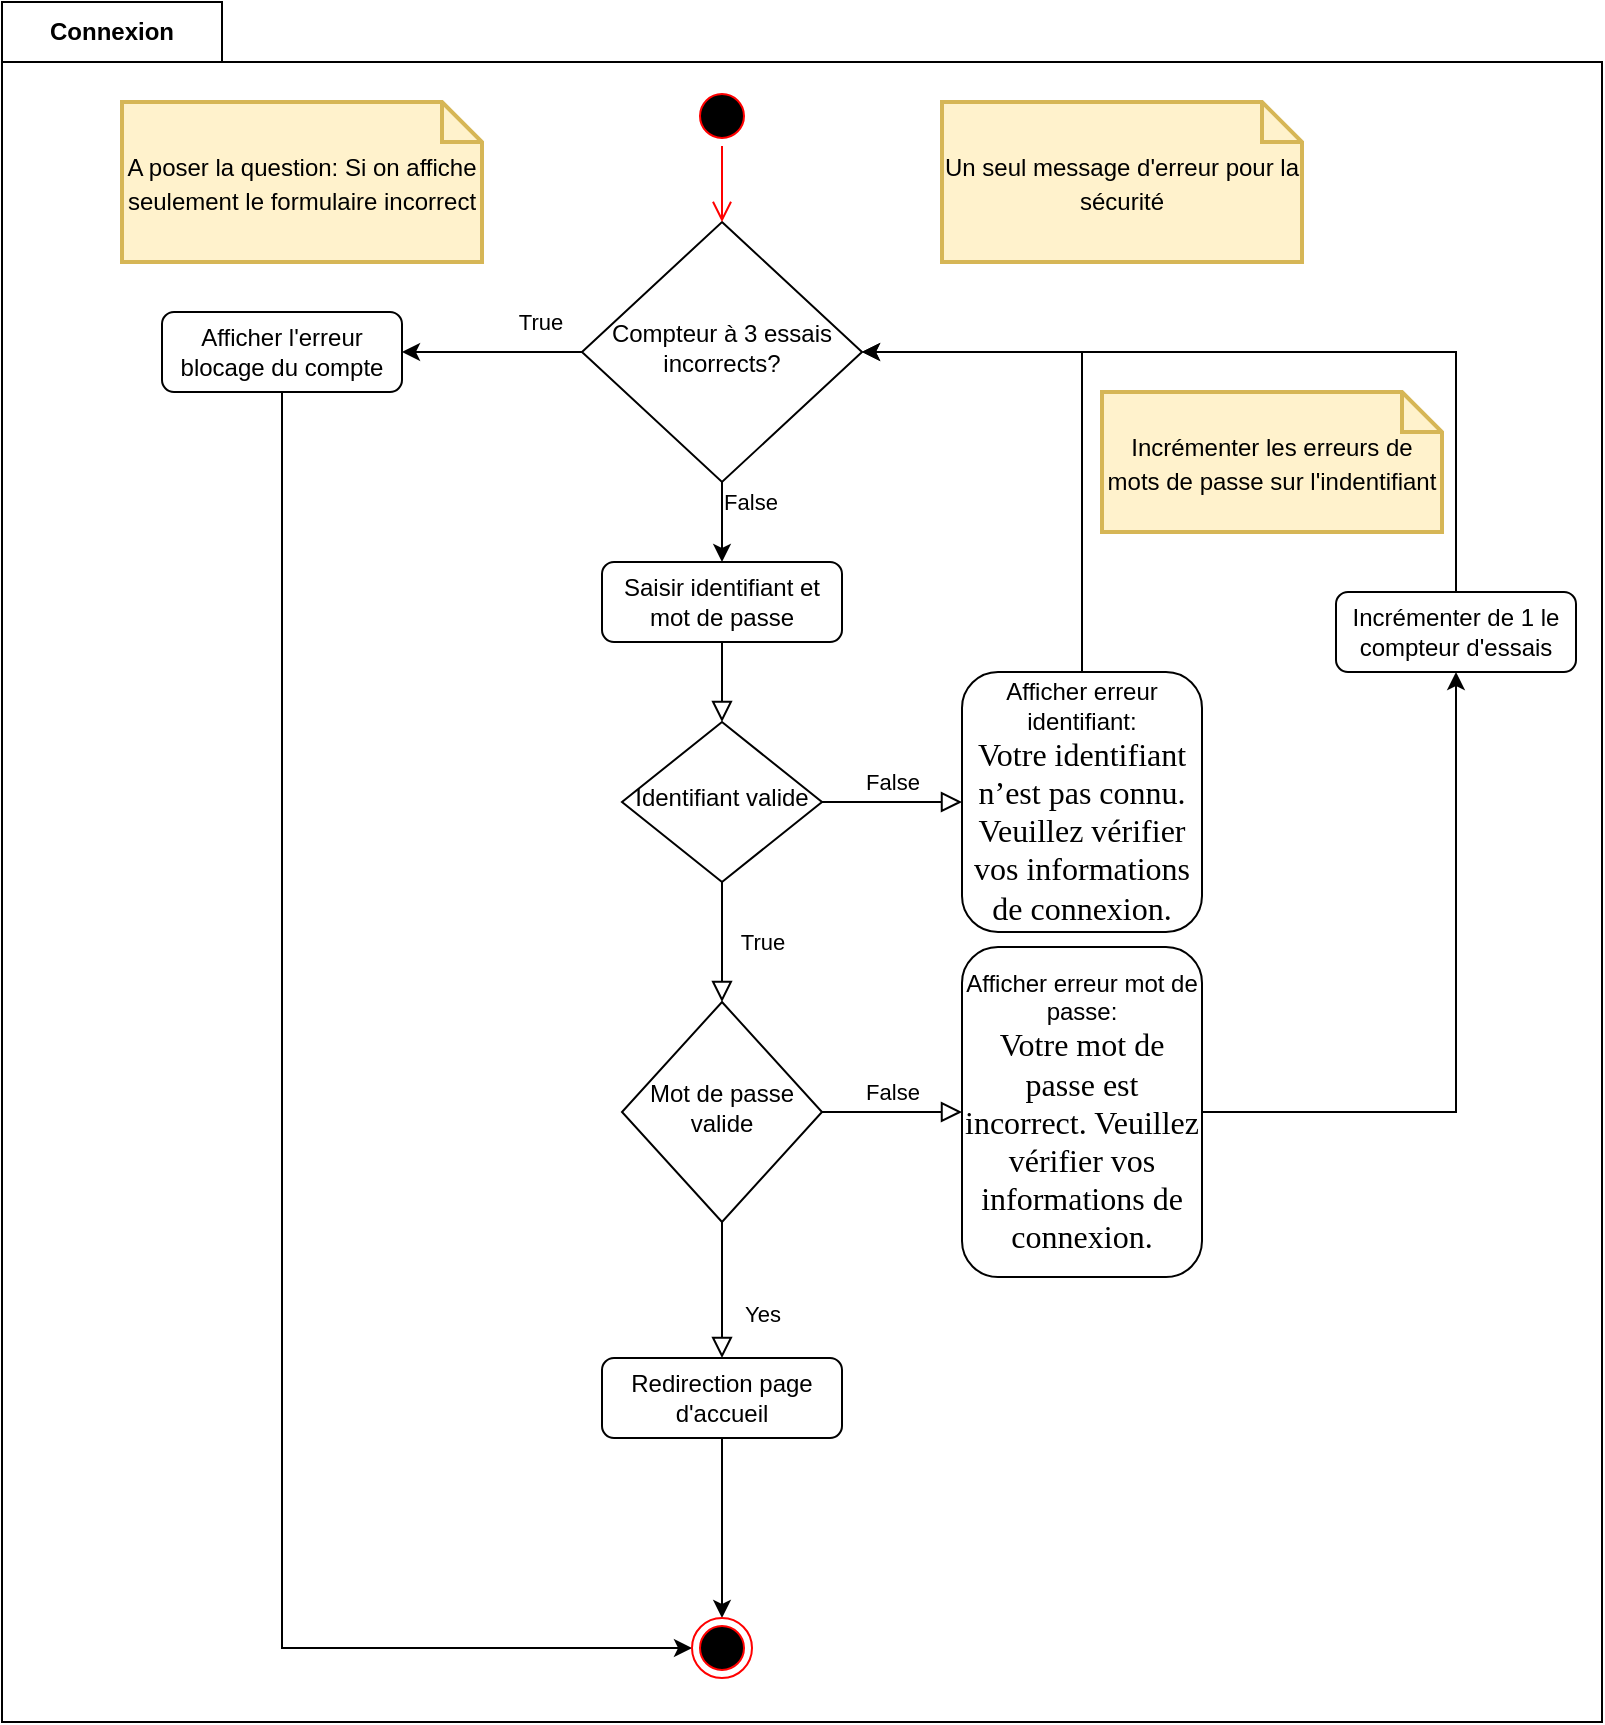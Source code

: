 <mxfile version="24.4.8" type="device">
  <diagram id="C5RBs43oDa-KdzZeNtuy" name="Page-1">
    <mxGraphModel dx="1500" dy="956" grid="1" gridSize="10" guides="1" tooltips="1" connect="1" arrows="1" fold="1" page="1" pageScale="1" pageWidth="827" pageHeight="1169" math="0" shadow="0">
      <root>
        <mxCell id="WIyWlLk6GJQsqaUBKTNV-0" />
        <mxCell id="WIyWlLk6GJQsqaUBKTNV-1" parent="WIyWlLk6GJQsqaUBKTNV-0" />
        <mxCell id="kBvuuA9bHsC6NyTCARyE-17" value="Connexion" style="shape=folder;fontStyle=1;tabWidth=110;tabHeight=30;tabPosition=left;html=1;boundedLbl=1;labelInHeader=1;container=1;collapsible=0;recursiveResize=0;whiteSpace=wrap;" vertex="1" parent="WIyWlLk6GJQsqaUBKTNV-1">
          <mxGeometry x="40" y="10" width="800" height="860" as="geometry" />
        </mxCell>
        <mxCell id="kBvuuA9bHsC6NyTCARyE-23" style="edgeStyle=orthogonalEdgeStyle;rounded=0;orthogonalLoop=1;jettySize=auto;html=1;exitX=0.5;exitY=0;exitDx=0;exitDy=0;entryX=1;entryY=0.5;entryDx=0;entryDy=0;" edge="1" parent="kBvuuA9bHsC6NyTCARyE-17" source="kBvuuA9bHsC6NyTCARyE-12" target="kBvuuA9bHsC6NyTCARyE-2">
          <mxGeometry relative="1" as="geometry" />
        </mxCell>
        <mxCell id="kBvuuA9bHsC6NyTCARyE-12" value="Incrémenter de 1 le compteur d&#39;essais" style="rounded=1;whiteSpace=wrap;html=1;fontSize=12;glass=0;strokeWidth=1;shadow=0;" vertex="1" parent="kBvuuA9bHsC6NyTCARyE-17">
          <mxGeometry x="667" y="295" width="120" height="40" as="geometry" />
        </mxCell>
        <mxCell id="kBvuuA9bHsC6NyTCARyE-5" value="Afficher l&#39;erreur blocage du compte" style="rounded=1;whiteSpace=wrap;html=1;fontSize=12;glass=0;strokeWidth=1;shadow=0;" vertex="1" parent="kBvuuA9bHsC6NyTCARyE-17">
          <mxGeometry x="80" y="155" width="120" height="40" as="geometry" />
        </mxCell>
        <mxCell id="WIyWlLk6GJQsqaUBKTNV-10" value="Mot de passe valide" style="rhombus;whiteSpace=wrap;html=1;shadow=0;fontFamily=Helvetica;fontSize=12;align=center;strokeWidth=1;spacing=6;spacingTop=-4;" parent="kBvuuA9bHsC6NyTCARyE-17" vertex="1">
          <mxGeometry x="310" y="500" width="100" height="110" as="geometry" />
        </mxCell>
        <mxCell id="WIyWlLk6GJQsqaUBKTNV-12" value="Afficher erreur mot de passe:&lt;div&gt;&lt;span style=&quot;font-family: &amp;quot;Times New Roman&amp;quot;; font-size: medium; text-align: start;&quot;&gt;Votre mot de passe est incorrect. Veuillez vérifier vos informations de connexion.&lt;/span&gt;&lt;br&gt;&lt;/div&gt;" style="rounded=1;whiteSpace=wrap;html=1;fontSize=12;glass=0;strokeWidth=1;shadow=0;" parent="kBvuuA9bHsC6NyTCARyE-17" vertex="1">
          <mxGeometry x="480" y="472.5" width="120" height="165" as="geometry" />
        </mxCell>
        <mxCell id="WIyWlLk6GJQsqaUBKTNV-9" value="False" style="edgeStyle=orthogonalEdgeStyle;rounded=0;html=1;jettySize=auto;orthogonalLoop=1;fontSize=11;endArrow=block;endFill=0;endSize=8;strokeWidth=1;shadow=0;labelBackgroundColor=none;" parent="kBvuuA9bHsC6NyTCARyE-17" source="WIyWlLk6GJQsqaUBKTNV-10" target="WIyWlLk6GJQsqaUBKTNV-12" edge="1">
          <mxGeometry y="10" relative="1" as="geometry">
            <mxPoint as="offset" />
          </mxGeometry>
        </mxCell>
        <mxCell id="kBvuuA9bHsC6NyTCARyE-14" style="edgeStyle=orthogonalEdgeStyle;rounded=0;orthogonalLoop=1;jettySize=auto;html=1;exitX=1;exitY=0.5;exitDx=0;exitDy=0;entryX=0.5;entryY=1;entryDx=0;entryDy=0;" edge="1" parent="kBvuuA9bHsC6NyTCARyE-17" source="WIyWlLk6GJQsqaUBKTNV-12" target="kBvuuA9bHsC6NyTCARyE-12">
          <mxGeometry relative="1" as="geometry" />
        </mxCell>
        <mxCell id="WIyWlLk6GJQsqaUBKTNV-6" value="Identifiant valide" style="rhombus;whiteSpace=wrap;html=1;shadow=0;fontFamily=Helvetica;fontSize=12;align=center;strokeWidth=1;spacing=6;spacingTop=-4;" parent="kBvuuA9bHsC6NyTCARyE-17" vertex="1">
          <mxGeometry x="310" y="360" width="100" height="80" as="geometry" />
        </mxCell>
        <mxCell id="WIyWlLk6GJQsqaUBKTNV-4" value="True" style="rounded=0;html=1;jettySize=auto;orthogonalLoop=1;fontSize=11;endArrow=block;endFill=0;endSize=8;strokeWidth=1;shadow=0;labelBackgroundColor=none;edgeStyle=orthogonalEdgeStyle;" parent="kBvuuA9bHsC6NyTCARyE-17" source="WIyWlLk6GJQsqaUBKTNV-6" target="WIyWlLk6GJQsqaUBKTNV-10" edge="1">
          <mxGeometry y="20" relative="1" as="geometry">
            <mxPoint as="offset" />
          </mxGeometry>
        </mxCell>
        <mxCell id="kBvuuA9bHsC6NyTCARyE-22" style="edgeStyle=orthogonalEdgeStyle;rounded=0;orthogonalLoop=1;jettySize=auto;html=1;exitX=0.5;exitY=0;exitDx=0;exitDy=0;entryX=1;entryY=0.5;entryDx=0;entryDy=0;" edge="1" parent="kBvuuA9bHsC6NyTCARyE-17" source="WIyWlLk6GJQsqaUBKTNV-7" target="kBvuuA9bHsC6NyTCARyE-2">
          <mxGeometry relative="1" as="geometry" />
        </mxCell>
        <mxCell id="WIyWlLk6GJQsqaUBKTNV-7" value="Afficher erreur identifiant:&lt;div&gt;&lt;span style=&quot;font-family: &amp;quot;Times New Roman&amp;quot;; font-size: medium; text-align: start;&quot;&gt;Votre identifiant n’est pas connu. Veuillez vérifier vos informations de connexion.&lt;/span&gt;&lt;br&gt;&lt;/div&gt;" style="rounded=1;whiteSpace=wrap;html=1;fontSize=12;glass=0;strokeWidth=1;shadow=0;" parent="kBvuuA9bHsC6NyTCARyE-17" vertex="1">
          <mxGeometry x="480" y="335" width="120" height="130" as="geometry" />
        </mxCell>
        <mxCell id="WIyWlLk6GJQsqaUBKTNV-5" value="False" style="edgeStyle=orthogonalEdgeStyle;rounded=0;html=1;jettySize=auto;orthogonalLoop=1;fontSize=11;endArrow=block;endFill=0;endSize=8;strokeWidth=1;shadow=0;labelBackgroundColor=none;" parent="kBvuuA9bHsC6NyTCARyE-17" source="WIyWlLk6GJQsqaUBKTNV-6" target="WIyWlLk6GJQsqaUBKTNV-7" edge="1">
          <mxGeometry y="10" relative="1" as="geometry">
            <mxPoint as="offset" />
          </mxGeometry>
        </mxCell>
        <mxCell id="WIyWlLk6GJQsqaUBKTNV-3" value="Saisir identifiant et mot de passe" style="rounded=1;whiteSpace=wrap;html=1;fontSize=12;glass=0;strokeWidth=1;shadow=0;" parent="kBvuuA9bHsC6NyTCARyE-17" vertex="1">
          <mxGeometry x="300" y="280" width="120" height="40" as="geometry" />
        </mxCell>
        <mxCell id="WIyWlLk6GJQsqaUBKTNV-2" value="" style="rounded=0;html=1;jettySize=auto;orthogonalLoop=1;fontSize=11;endArrow=block;endFill=0;endSize=8;strokeWidth=1;shadow=0;labelBackgroundColor=none;edgeStyle=orthogonalEdgeStyle;" parent="kBvuuA9bHsC6NyTCARyE-17" source="WIyWlLk6GJQsqaUBKTNV-3" target="WIyWlLk6GJQsqaUBKTNV-6" edge="1">
          <mxGeometry relative="1" as="geometry" />
        </mxCell>
        <mxCell id="kBvuuA9bHsC6NyTCARyE-2" value="Compteur à 3 essais incorrects?" style="rhombus;whiteSpace=wrap;html=1;shadow=0;fontFamily=Helvetica;fontSize=12;align=center;strokeWidth=1;spacing=6;spacingTop=-4;verticalAlign=middle;" vertex="1" parent="kBvuuA9bHsC6NyTCARyE-17">
          <mxGeometry x="290" y="110" width="140" height="130" as="geometry" />
        </mxCell>
        <mxCell id="kBvuuA9bHsC6NyTCARyE-3" style="edgeStyle=orthogonalEdgeStyle;rounded=0;orthogonalLoop=1;jettySize=auto;html=1;exitX=0.5;exitY=1;exitDx=0;exitDy=0;entryX=0.5;entryY=0;entryDx=0;entryDy=0;" edge="1" parent="kBvuuA9bHsC6NyTCARyE-17" source="kBvuuA9bHsC6NyTCARyE-2" target="WIyWlLk6GJQsqaUBKTNV-3">
          <mxGeometry relative="1" as="geometry" />
        </mxCell>
        <mxCell id="kBvuuA9bHsC6NyTCARyE-20" value="False" style="edgeLabel;html=1;align=center;verticalAlign=middle;resizable=0;points=[];" vertex="1" connectable="0" parent="kBvuuA9bHsC6NyTCARyE-3">
          <mxGeometry x="-0.357" relative="1" as="geometry">
            <mxPoint x="14" y="-3" as="offset" />
          </mxGeometry>
        </mxCell>
        <mxCell id="kBvuuA9bHsC6NyTCARyE-4" style="edgeStyle=orthogonalEdgeStyle;rounded=0;orthogonalLoop=1;jettySize=auto;html=1;exitX=0;exitY=0.5;exitDx=0;exitDy=0;entryX=1;entryY=0.5;entryDx=0;entryDy=0;" edge="1" parent="kBvuuA9bHsC6NyTCARyE-17" source="kBvuuA9bHsC6NyTCARyE-2" target="kBvuuA9bHsC6NyTCARyE-5">
          <mxGeometry relative="1" as="geometry">
            <mxPoint x="220" y="150" as="targetPoint" />
          </mxGeometry>
        </mxCell>
        <mxCell id="kBvuuA9bHsC6NyTCARyE-19" value="True" style="edgeLabel;html=1;align=center;verticalAlign=middle;resizable=0;points=[];" vertex="1" connectable="0" parent="kBvuuA9bHsC6NyTCARyE-4">
          <mxGeometry x="-0.183" relative="1" as="geometry">
            <mxPoint x="16" y="-15" as="offset" />
          </mxGeometry>
        </mxCell>
        <mxCell id="kBvuuA9bHsC6NyTCARyE-29" value="&lt;span style=&quot;color: rgb(0, 0, 0); font-size: 12px;&quot;&gt;A poser la question: Si on affiche seulement le formulaire incorrect&lt;/span&gt;" style="shape=note;strokeWidth=2;fontSize=14;size=20;whiteSpace=wrap;html=1;fillColor=#fff2cc;strokeColor=#d6b656;fontColor=#666600;" vertex="1" parent="kBvuuA9bHsC6NyTCARyE-17">
          <mxGeometry x="60" y="50" width="180" height="80" as="geometry" />
        </mxCell>
        <mxCell id="kBvuuA9bHsC6NyTCARyE-30" value="&lt;span style=&quot;color: rgb(0, 0, 0); font-size: 12px;&quot;&gt;Un seul message d&#39;erreur pour la sécurité&lt;/span&gt;" style="shape=note;strokeWidth=2;fontSize=14;size=20;whiteSpace=wrap;html=1;fillColor=#fff2cc;strokeColor=#d6b656;fontColor=#666600;" vertex="1" parent="kBvuuA9bHsC6NyTCARyE-17">
          <mxGeometry x="470" y="50" width="180" height="80" as="geometry" />
        </mxCell>
        <mxCell id="kBvuuA9bHsC6NyTCARyE-31" value="&lt;span style=&quot;color: rgb(0, 0, 0); font-size: 12px;&quot;&gt;Incrémenter les erreurs de mots de passe sur l&#39;indentifiant&lt;/span&gt;" style="shape=note;strokeWidth=2;fontSize=14;size=20;whiteSpace=wrap;html=1;fillColor=#fff2cc;strokeColor=#d6b656;fontColor=#666600;" vertex="1" parent="kBvuuA9bHsC6NyTCARyE-17">
          <mxGeometry x="550" y="195" width="170" height="70" as="geometry" />
        </mxCell>
        <mxCell id="WIyWlLk6GJQsqaUBKTNV-8" value="Yes" style="rounded=0;html=1;jettySize=auto;orthogonalLoop=1;fontSize=11;endArrow=block;endFill=0;endSize=8;strokeWidth=1;shadow=0;labelBackgroundColor=none;edgeStyle=orthogonalEdgeStyle;" parent="WIyWlLk6GJQsqaUBKTNV-1" source="WIyWlLk6GJQsqaUBKTNV-10" target="WIyWlLk6GJQsqaUBKTNV-11" edge="1">
          <mxGeometry x="0.333" y="20" relative="1" as="geometry">
            <mxPoint as="offset" />
          </mxGeometry>
        </mxCell>
        <mxCell id="kBvuuA9bHsC6NyTCARyE-10" style="edgeStyle=orthogonalEdgeStyle;rounded=0;orthogonalLoop=1;jettySize=auto;html=1;exitX=0.5;exitY=1;exitDx=0;exitDy=0;entryX=0.5;entryY=0;entryDx=0;entryDy=0;" edge="1" parent="WIyWlLk6GJQsqaUBKTNV-1" source="WIyWlLk6GJQsqaUBKTNV-11" target="kBvuuA9bHsC6NyTCARyE-6">
          <mxGeometry relative="1" as="geometry">
            <Array as="points">
              <mxPoint x="400" y="770" />
              <mxPoint x="400" y="770" />
            </Array>
          </mxGeometry>
        </mxCell>
        <mxCell id="WIyWlLk6GJQsqaUBKTNV-11" value="Redirection page d&#39;accueil" style="rounded=1;whiteSpace=wrap;html=1;fontSize=12;glass=0;strokeWidth=1;shadow=0;" parent="WIyWlLk6GJQsqaUBKTNV-1" vertex="1">
          <mxGeometry x="340" y="688" width="120" height="40" as="geometry" />
        </mxCell>
        <mxCell id="kBvuuA9bHsC6NyTCARyE-0" value="" style="ellipse;html=1;shape=startState;fillColor=#000000;strokeColor=#ff0000;" vertex="1" parent="WIyWlLk6GJQsqaUBKTNV-1">
          <mxGeometry x="385" y="52" width="30" height="30" as="geometry" />
        </mxCell>
        <mxCell id="kBvuuA9bHsC6NyTCARyE-1" value="" style="edgeStyle=orthogonalEdgeStyle;html=1;verticalAlign=bottom;endArrow=open;endSize=8;strokeColor=#ff0000;rounded=0;entryX=0.5;entryY=0;entryDx=0;entryDy=0;" edge="1" source="kBvuuA9bHsC6NyTCARyE-0" parent="WIyWlLk6GJQsqaUBKTNV-1" target="kBvuuA9bHsC6NyTCARyE-2">
          <mxGeometry relative="1" as="geometry">
            <mxPoint x="400" y="100" as="targetPoint" />
          </mxGeometry>
        </mxCell>
        <mxCell id="kBvuuA9bHsC6NyTCARyE-7" style="edgeStyle=orthogonalEdgeStyle;rounded=0;orthogonalLoop=1;jettySize=auto;html=1;exitX=0.5;exitY=1;exitDx=0;exitDy=0;entryX=0;entryY=0.5;entryDx=0;entryDy=0;" edge="1" parent="WIyWlLk6GJQsqaUBKTNV-1" source="kBvuuA9bHsC6NyTCARyE-5" target="kBvuuA9bHsC6NyTCARyE-6">
          <mxGeometry relative="1" as="geometry" />
        </mxCell>
        <mxCell id="kBvuuA9bHsC6NyTCARyE-6" value="" style="ellipse;html=1;shape=endState;fillColor=#000000;strokeColor=#ff0000;" vertex="1" parent="WIyWlLk6GJQsqaUBKTNV-1">
          <mxGeometry x="385" y="818" width="30" height="30" as="geometry" />
        </mxCell>
      </root>
    </mxGraphModel>
  </diagram>
</mxfile>

